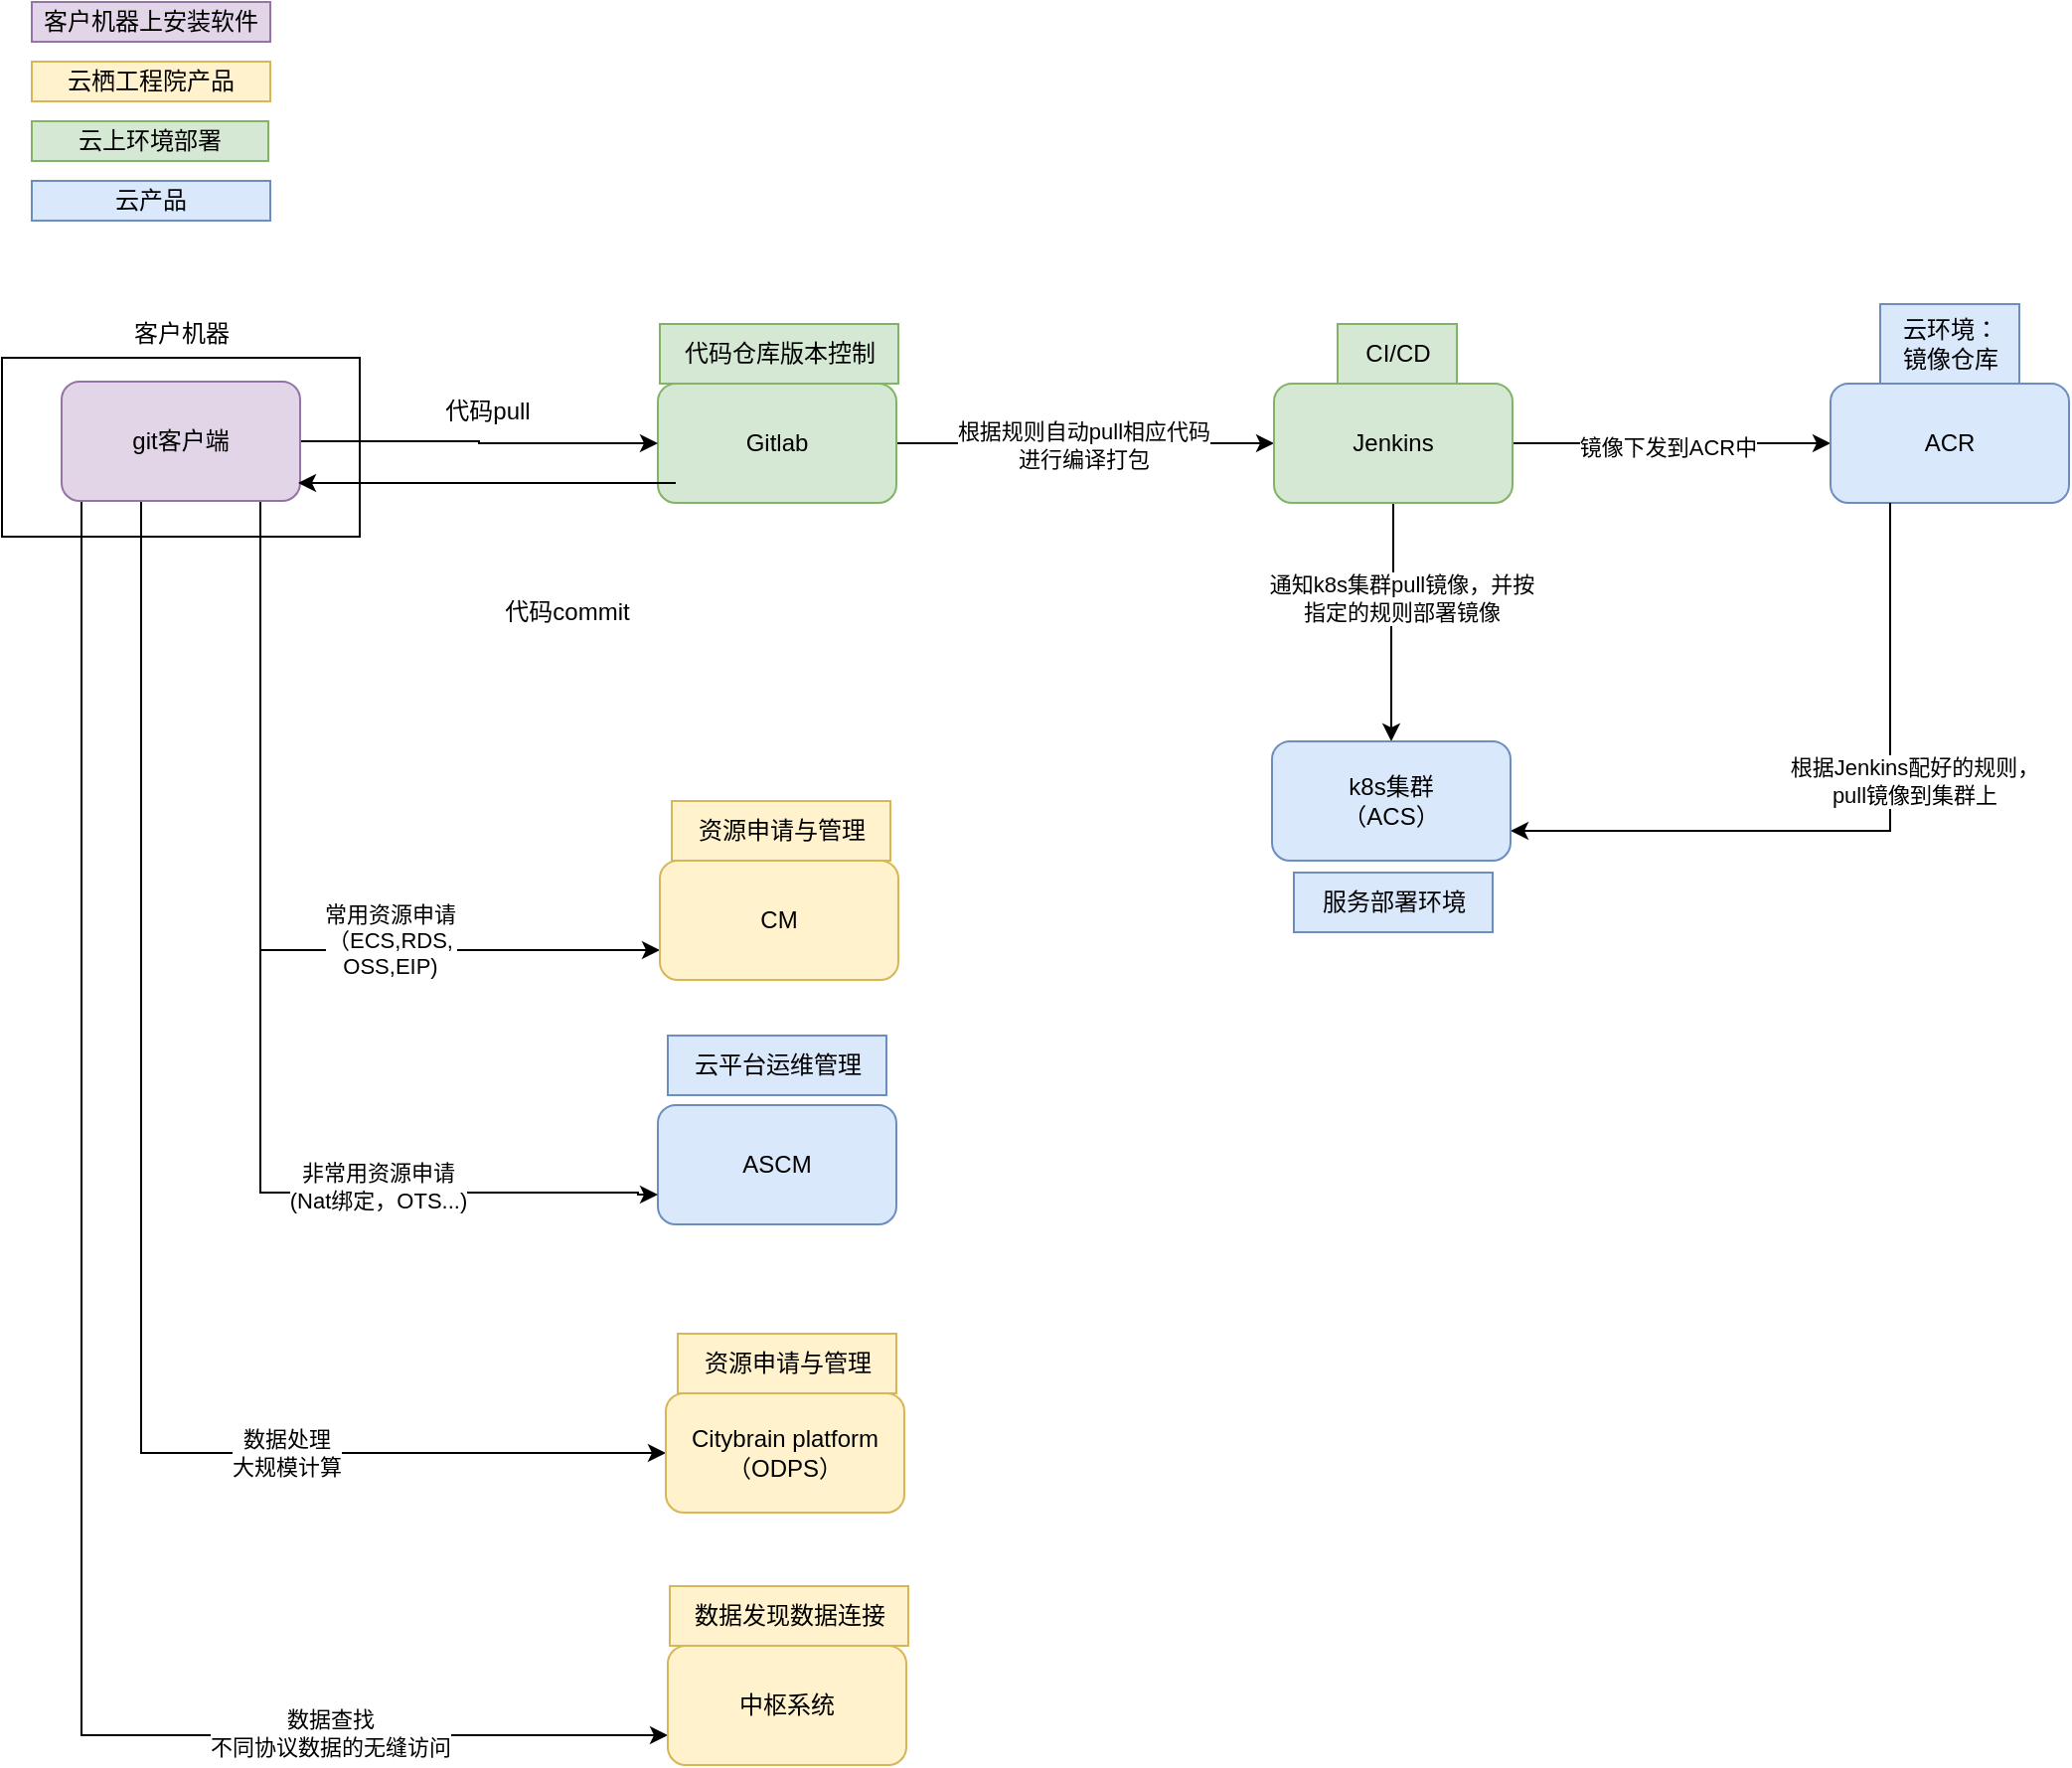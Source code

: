 <mxfile version="22.1.15" type="github">
  <diagram name="第 1 页" id="PR04_hHb-Y1HilmeZlOw">
    <mxGraphModel dx="1554" dy="763" grid="1" gridSize="10" guides="1" tooltips="1" connect="1" arrows="1" fold="1" page="1" pageScale="1" pageWidth="1169" pageHeight="827" math="0" shadow="0">
      <root>
        <mxCell id="0" />
        <mxCell id="1" parent="0" />
        <mxCell id="habpimvgPT132JKMXdbV-9" style="edgeStyle=orthogonalEdgeStyle;rounded=0;orthogonalLoop=1;jettySize=auto;html=1;entryX=0;entryY=0.75;entryDx=0;entryDy=0;" edge="1" parent="1" source="habpimvgPT132JKMXdbV-3" target="z97M-Kj-8ajkmH52QQyC-7">
          <mxGeometry relative="1" as="geometry">
            <Array as="points">
              <mxPoint x="380" y="507" />
            </Array>
          </mxGeometry>
        </mxCell>
        <mxCell id="habpimvgPT132JKMXdbV-10" value="常用资源申请&lt;br style=&quot;border-color: var(--border-color);&quot;&gt;（ECS,RDS,&lt;br style=&quot;border-color: var(--border-color);&quot;&gt;OSS,EIP)" style="edgeLabel;html=1;align=center;verticalAlign=middle;resizable=0;points=[];" vertex="1" connectable="0" parent="habpimvgPT132JKMXdbV-9">
          <mxGeometry x="0.34" y="5" relative="1" as="geometry">
            <mxPoint x="-1" as="offset" />
          </mxGeometry>
        </mxCell>
        <mxCell id="habpimvgPT132JKMXdbV-3" value="" style="rounded=0;whiteSpace=wrap;html=1;" vertex="1" parent="1">
          <mxGeometry x="250" y="209" width="180" height="90" as="geometry" />
        </mxCell>
        <mxCell id="PmjK9yz6c--jbu39in0--11" style="edgeStyle=orthogonalEdgeStyle;rounded=0;orthogonalLoop=1;jettySize=auto;html=1;entryX=0;entryY=0.5;entryDx=0;entryDy=0;" parent="1" source="PmjK9yz6c--jbu39in0--1" target="PmjK9yz6c--jbu39in0--3" edge="1">
          <mxGeometry relative="1" as="geometry" />
        </mxCell>
        <mxCell id="PmjK9yz6c--jbu39in0--12" value="根据规则自动pull相应代码&lt;br&gt;进行编译打包" style="edgeLabel;html=1;align=center;verticalAlign=middle;resizable=0;points=[];" parent="PmjK9yz6c--jbu39in0--11" vertex="1" connectable="0">
          <mxGeometry x="-0.008" y="-1" relative="1" as="geometry">
            <mxPoint as="offset" />
          </mxGeometry>
        </mxCell>
        <mxCell id="PmjK9yz6c--jbu39in0--1" value="Gitlab" style="rounded=1;whiteSpace=wrap;html=1;fillColor=#d5e8d4;strokeColor=#82b366;" parent="1" vertex="1">
          <mxGeometry x="580" y="222" width="120" height="60" as="geometry" />
        </mxCell>
        <mxCell id="PmjK9yz6c--jbu39in0--2" value="代码仓库版本控制" style="text;html=1;align=center;verticalAlign=middle;resizable=0;points=[];autosize=1;strokeColor=#82b366;fillColor=#d5e8d4;" parent="1" vertex="1">
          <mxGeometry x="581" y="192" width="120" height="30" as="geometry" />
        </mxCell>
        <mxCell id="z97M-Kj-8ajkmH52QQyC-1" style="edgeStyle=orthogonalEdgeStyle;rounded=0;orthogonalLoop=1;jettySize=auto;html=1;" parent="1" source="PmjK9yz6c--jbu39in0--3" target="PmjK9yz6c--jbu39in0--5" edge="1">
          <mxGeometry relative="1" as="geometry" />
        </mxCell>
        <mxCell id="z97M-Kj-8ajkmH52QQyC-2" value="镜像下发到ACR中" style="edgeLabel;html=1;align=center;verticalAlign=middle;resizable=0;points=[];" parent="z97M-Kj-8ajkmH52QQyC-1" vertex="1" connectable="0">
          <mxGeometry x="-0.031" y="-2" relative="1" as="geometry">
            <mxPoint as="offset" />
          </mxGeometry>
        </mxCell>
        <mxCell id="z97M-Kj-8ajkmH52QQyC-5" style="edgeStyle=orthogonalEdgeStyle;rounded=0;orthogonalLoop=1;jettySize=auto;html=1;entryX=0.5;entryY=0;entryDx=0;entryDy=0;" parent="1" source="PmjK9yz6c--jbu39in0--3" target="PmjK9yz6c--jbu39in0--7" edge="1">
          <mxGeometry relative="1" as="geometry" />
        </mxCell>
        <mxCell id="z97M-Kj-8ajkmH52QQyC-6" value="通知k8s集群pull镜像，并按&lt;br&gt;指定的规则部署镜像" style="edgeLabel;html=1;align=center;verticalAlign=middle;resizable=0;points=[];" parent="z97M-Kj-8ajkmH52QQyC-5" vertex="1" connectable="0">
          <mxGeometry x="-0.21" y="4" relative="1" as="geometry">
            <mxPoint as="offset" />
          </mxGeometry>
        </mxCell>
        <mxCell id="PmjK9yz6c--jbu39in0--3" value="Jenkins" style="rounded=1;whiteSpace=wrap;html=1;fillColor=#d5e8d4;strokeColor=#82b366;" parent="1" vertex="1">
          <mxGeometry x="890" y="222" width="120" height="60" as="geometry" />
        </mxCell>
        <mxCell id="PmjK9yz6c--jbu39in0--4" value="CI/CD" style="text;html=1;align=center;verticalAlign=middle;resizable=0;points=[];autosize=1;strokeColor=#82b366;fillColor=#d5e8d4;" parent="1" vertex="1">
          <mxGeometry x="922" y="192" width="60" height="30" as="geometry" />
        </mxCell>
        <mxCell id="PmjK9yz6c--jbu39in0--5" value="ACR" style="rounded=1;whiteSpace=wrap;html=1;fillColor=#dae8fc;strokeColor=#6c8ebf;" parent="1" vertex="1">
          <mxGeometry x="1170" y="222" width="120" height="60" as="geometry" />
        </mxCell>
        <mxCell id="z97M-Kj-8ajkmH52QQyC-3" style="edgeStyle=orthogonalEdgeStyle;rounded=0;orthogonalLoop=1;jettySize=auto;html=1;entryX=1;entryY=0.75;entryDx=0;entryDy=0;" parent="1" target="PmjK9yz6c--jbu39in0--7" edge="1">
          <mxGeometry relative="1" as="geometry">
            <mxPoint x="1200" y="282" as="sourcePoint" />
            <Array as="points">
              <mxPoint x="1200" y="447" />
            </Array>
          </mxGeometry>
        </mxCell>
        <mxCell id="z97M-Kj-8ajkmH52QQyC-4" value="根据Jenkins配好的规则，&lt;br&gt;pull镜像到集群上" style="edgeLabel;html=1;align=center;verticalAlign=middle;resizable=0;points=[];" parent="z97M-Kj-8ajkmH52QQyC-3" vertex="1" connectable="0">
          <mxGeometry x="0.198" y="3" relative="1" as="geometry">
            <mxPoint x="60" y="-28" as="offset" />
          </mxGeometry>
        </mxCell>
        <mxCell id="PmjK9yz6c--jbu39in0--6" value="云环境：&lt;br&gt;镜像仓库" style="text;html=1;align=center;verticalAlign=middle;resizable=0;points=[];autosize=1;strokeColor=#6c8ebf;fillColor=#dae8fc;" parent="1" vertex="1">
          <mxGeometry x="1195" y="182" width="70" height="40" as="geometry" />
        </mxCell>
        <mxCell id="PmjK9yz6c--jbu39in0--7" value="k8s集群&lt;br&gt;（ACS）" style="rounded=1;whiteSpace=wrap;html=1;fillColor=#dae8fc;strokeColor=#6c8ebf;" parent="1" vertex="1">
          <mxGeometry x="889" y="402" width="120" height="60" as="geometry" />
        </mxCell>
        <mxCell id="PmjK9yz6c--jbu39in0--8" value="服务部署环境" style="text;html=1;align=center;verticalAlign=middle;resizable=0;points=[];autosize=1;strokeColor=#6c8ebf;fillColor=#dae8fc;" parent="1" vertex="1">
          <mxGeometry x="900" y="468" width="100" height="30" as="geometry" />
        </mxCell>
        <mxCell id="PmjK9yz6c--jbu39in0--9" value="云产品" style="rounded=0;whiteSpace=wrap;html=1;fillColor=#dae8fc;strokeColor=#6c8ebf;" parent="1" vertex="1">
          <mxGeometry x="265" y="120" width="120" height="20" as="geometry" />
        </mxCell>
        <mxCell id="PmjK9yz6c--jbu39in0--10" value="云上环境部署" style="rounded=0;whiteSpace=wrap;html=1;fillColor=#d5e8d4;strokeColor=#82b366;" parent="1" vertex="1">
          <mxGeometry x="265" y="90" width="119" height="20" as="geometry" />
        </mxCell>
        <mxCell id="z97M-Kj-8ajkmH52QQyC-7" value="CM" style="rounded=1;whiteSpace=wrap;html=1;fillColor=#fff2cc;strokeColor=#d6b656;" parent="1" vertex="1">
          <mxGeometry x="581" y="462" width="120" height="60" as="geometry" />
        </mxCell>
        <mxCell id="z97M-Kj-8ajkmH52QQyC-8" value="资源申请与管理" style="text;html=1;align=center;verticalAlign=middle;resizable=0;points=[];autosize=1;strokeColor=#d6b656;fillColor=#fff2cc;" parent="1" vertex="1">
          <mxGeometry x="587" y="432" width="110" height="30" as="geometry" />
        </mxCell>
        <mxCell id="z97M-Kj-8ajkmH52QQyC-9" value="ASCM" style="rounded=1;whiteSpace=wrap;html=1;fillColor=#dae8fc;strokeColor=#6c8ebf;" parent="1" vertex="1">
          <mxGeometry x="580" y="585" width="120" height="60" as="geometry" />
        </mxCell>
        <mxCell id="z97M-Kj-8ajkmH52QQyC-10" value="云平台运维管理" style="text;html=1;align=center;verticalAlign=middle;resizable=0;points=[];autosize=1;strokeColor=#6c8ebf;fillColor=#dae8fc;" parent="1" vertex="1">
          <mxGeometry x="585" y="550" width="110" height="30" as="geometry" />
        </mxCell>
        <mxCell id="habpimvgPT132JKMXdbV-5" style="edgeStyle=orthogonalEdgeStyle;rounded=0;orthogonalLoop=1;jettySize=auto;html=1;entryX=0;entryY=0.5;entryDx=0;entryDy=0;" edge="1" parent="1" source="habpimvgPT132JKMXdbV-1" target="PmjK9yz6c--jbu39in0--1">
          <mxGeometry relative="1" as="geometry" />
        </mxCell>
        <mxCell id="habpimvgPT132JKMXdbV-11" style="edgeStyle=orthogonalEdgeStyle;rounded=0;orthogonalLoop=1;jettySize=auto;html=1;entryX=0;entryY=0.75;entryDx=0;entryDy=0;" edge="1" parent="1" source="habpimvgPT132JKMXdbV-1" target="z97M-Kj-8ajkmH52QQyC-9">
          <mxGeometry relative="1" as="geometry">
            <Array as="points">
              <mxPoint x="380" y="629" />
              <mxPoint x="570" y="629" />
            </Array>
          </mxGeometry>
        </mxCell>
        <mxCell id="habpimvgPT132JKMXdbV-13" value="非常用资源申请&lt;br style=&quot;border-color: var(--border-color);&quot;&gt;(Nat绑定，OTS...)" style="edgeLabel;html=1;align=center;verticalAlign=middle;resizable=0;points=[];" vertex="1" connectable="0" parent="habpimvgPT132JKMXdbV-11">
          <mxGeometry x="0.484" y="3" relative="1" as="geometry">
            <mxPoint x="-1" as="offset" />
          </mxGeometry>
        </mxCell>
        <mxCell id="habpimvgPT132JKMXdbV-21" style="edgeStyle=orthogonalEdgeStyle;rounded=0;orthogonalLoop=1;jettySize=auto;html=1;entryX=0;entryY=0.5;entryDx=0;entryDy=0;" edge="1" parent="1" source="habpimvgPT132JKMXdbV-1" target="habpimvgPT132JKMXdbV-19">
          <mxGeometry relative="1" as="geometry">
            <Array as="points">
              <mxPoint x="320" y="760" />
            </Array>
          </mxGeometry>
        </mxCell>
        <mxCell id="habpimvgPT132JKMXdbV-22" value="数据处理&lt;br&gt;大规模计算" style="edgeLabel;html=1;align=center;verticalAlign=middle;resizable=0;points=[];" vertex="1" connectable="0" parent="habpimvgPT132JKMXdbV-21">
          <mxGeometry x="0.484" relative="1" as="geometry">
            <mxPoint as="offset" />
          </mxGeometry>
        </mxCell>
        <mxCell id="habpimvgPT132JKMXdbV-25" style="edgeStyle=orthogonalEdgeStyle;rounded=0;orthogonalLoop=1;jettySize=auto;html=1;entryX=0;entryY=0.75;entryDx=0;entryDy=0;" edge="1" parent="1" source="habpimvgPT132JKMXdbV-1" target="habpimvgPT132JKMXdbV-23">
          <mxGeometry relative="1" as="geometry">
            <Array as="points">
              <mxPoint x="290" y="902" />
            </Array>
          </mxGeometry>
        </mxCell>
        <mxCell id="habpimvgPT132JKMXdbV-26" value="数据查找&lt;br&gt;不同协议数据的无缝访问" style="edgeLabel;html=1;align=center;verticalAlign=middle;resizable=0;points=[];" vertex="1" connectable="0" parent="habpimvgPT132JKMXdbV-25">
          <mxGeometry x="0.629" y="1" relative="1" as="geometry">
            <mxPoint as="offset" />
          </mxGeometry>
        </mxCell>
        <mxCell id="habpimvgPT132JKMXdbV-1" value="git客户端" style="rounded=1;whiteSpace=wrap;html=1;fillColor=#e1d5e7;strokeColor=#9673a6;" vertex="1" parent="1">
          <mxGeometry x="280" y="221" width="120" height="60" as="geometry" />
        </mxCell>
        <mxCell id="habpimvgPT132JKMXdbV-4" value="客户机器" style="text;html=1;align=center;verticalAlign=middle;resizable=0;points=[];autosize=1;strokeColor=none;fillColor=none;" vertex="1" parent="1">
          <mxGeometry x="305" y="182" width="70" height="30" as="geometry" />
        </mxCell>
        <mxCell id="habpimvgPT132JKMXdbV-6" value="代码pull" style="text;html=1;align=center;verticalAlign=middle;resizable=0;points=[];autosize=1;strokeColor=none;fillColor=none;" vertex="1" parent="1">
          <mxGeometry x="459" y="221" width="70" height="30" as="geometry" />
        </mxCell>
        <mxCell id="habpimvgPT132JKMXdbV-7" value="代码commit" style="text;html=1;align=center;verticalAlign=middle;resizable=0;points=[];autosize=1;strokeColor=none;fillColor=none;" vertex="1" parent="1">
          <mxGeometry x="489" y="322" width="90" height="30" as="geometry" />
        </mxCell>
        <mxCell id="habpimvgPT132JKMXdbV-8" style="edgeStyle=orthogonalEdgeStyle;rounded=0;orthogonalLoop=1;jettySize=auto;html=1;" edge="1" parent="1">
          <mxGeometry relative="1" as="geometry">
            <mxPoint x="589" y="272" as="sourcePoint" />
            <mxPoint x="399" y="272" as="targetPoint" />
          </mxGeometry>
        </mxCell>
        <mxCell id="habpimvgPT132JKMXdbV-14" value="云栖工程院产品" style="rounded=0;whiteSpace=wrap;html=1;fillColor=#fff2cc;strokeColor=#d6b656;" vertex="1" parent="1">
          <mxGeometry x="265" y="60" width="120" height="20" as="geometry" />
        </mxCell>
        <mxCell id="habpimvgPT132JKMXdbV-18" value="客户机器上安装软件" style="rounded=0;whiteSpace=wrap;html=1;fillColor=#e1d5e7;strokeColor=#9673a6;" vertex="1" parent="1">
          <mxGeometry x="265" y="30" width="120" height="20" as="geometry" />
        </mxCell>
        <mxCell id="habpimvgPT132JKMXdbV-19" value="Citybrain platform&lt;br&gt;（ODPS）" style="rounded=1;whiteSpace=wrap;html=1;fillColor=#fff2cc;strokeColor=#d6b656;" vertex="1" parent="1">
          <mxGeometry x="584" y="730" width="120" height="60" as="geometry" />
        </mxCell>
        <mxCell id="habpimvgPT132JKMXdbV-20" value="资源申请与管理" style="text;html=1;align=center;verticalAlign=middle;resizable=0;points=[];autosize=1;strokeColor=#d6b656;fillColor=#fff2cc;" vertex="1" parent="1">
          <mxGeometry x="590" y="700" width="110" height="30" as="geometry" />
        </mxCell>
        <mxCell id="habpimvgPT132JKMXdbV-23" value="中枢系统" style="rounded=1;whiteSpace=wrap;html=1;fillColor=#fff2cc;strokeColor=#d6b656;" vertex="1" parent="1">
          <mxGeometry x="585" y="857" width="120" height="60" as="geometry" />
        </mxCell>
        <mxCell id="habpimvgPT132JKMXdbV-24" value="数据发现数据连接" style="text;html=1;align=center;verticalAlign=middle;resizable=0;points=[];autosize=1;strokeColor=#d6b656;fillColor=#fff2cc;" vertex="1" parent="1">
          <mxGeometry x="586" y="827" width="120" height="30" as="geometry" />
        </mxCell>
      </root>
    </mxGraphModel>
  </diagram>
</mxfile>

